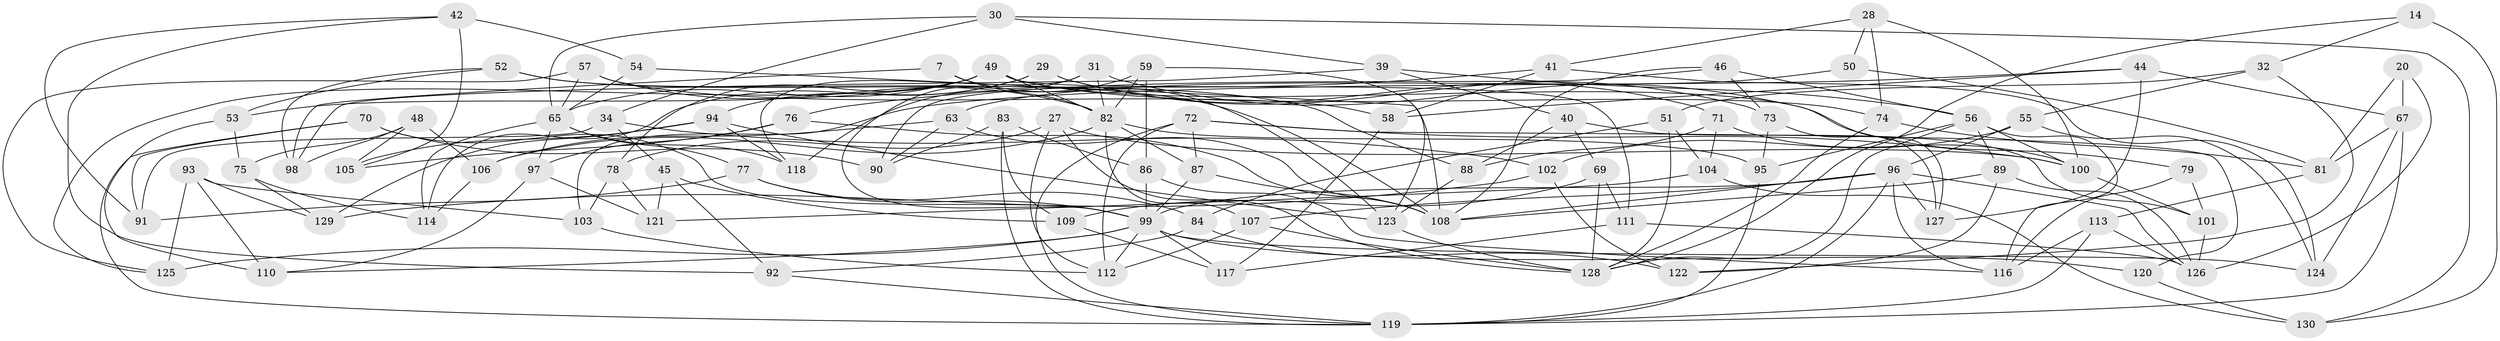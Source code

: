 // original degree distribution, {4: 1.0}
// Generated by graph-tools (version 1.1) at 2025/03/03/04/25 22:03:07]
// undirected, 91 vertices, 204 edges
graph export_dot {
graph [start="1"]
  node [color=gray90,style=filled];
  7;
  14;
  20;
  27;
  28;
  29;
  30;
  31;
  32;
  34;
  39;
  40;
  41;
  42 [super="+36"];
  44;
  45;
  46;
  48;
  49 [super="+38"];
  50;
  51;
  52;
  53;
  54;
  55;
  56 [super="+19+22"];
  57;
  58;
  59 [super="+6"];
  63;
  65 [super="+13+43"];
  67 [super="+8"];
  69;
  70;
  71;
  72 [super="+61"];
  73;
  74;
  75;
  76;
  77;
  78;
  79;
  81 [super="+17"];
  82 [super="+80"];
  83;
  84;
  86 [super="+60"];
  87;
  88;
  89;
  90;
  91;
  92;
  93;
  94 [super="+25"];
  95;
  96 [super="+15+37+62"];
  97;
  98;
  99 [super="+18+47+85"];
  100 [super="+26"];
  101 [super="+33"];
  102;
  103;
  104;
  105 [super="+35"];
  106;
  107;
  108 [super="+64"];
  109;
  110;
  111;
  112 [super="+10"];
  113;
  114;
  116 [super="+68"];
  117;
  118;
  119 [super="+9"];
  120;
  121;
  122;
  123 [super="+1"];
  124;
  125;
  126 [super="+115"];
  127;
  128 [super="+16"];
  129;
  130 [super="+21"];
  7 -- 123 [weight=2];
  7 -- 98;
  7 -- 82;
  14 -- 130 [weight=2];
  14 -- 128;
  14 -- 32;
  20 -- 67 [weight=2];
  20 -- 81;
  20 -- 126;
  27 -- 78;
  27 -- 112;
  27 -- 100;
  27 -- 128;
  28 -- 100;
  28 -- 74;
  28 -- 50;
  28 -- 41;
  29 -- 73;
  29 -- 94;
  29 -- 114;
  29 -- 71;
  30 -- 34;
  30 -- 39;
  30 -- 130;
  30 -- 65;
  31 -- 127;
  31 -- 118;
  31 -- 82;
  31 -- 99;
  32 -- 51;
  32 -- 122;
  32 -- 55;
  34 -- 102;
  34 -- 91;
  34 -- 45;
  39 -- 98;
  39 -- 40;
  39 -- 56;
  40 -- 88;
  40 -- 69;
  40 -- 101;
  41 -- 124;
  41 -- 76;
  41 -- 58;
  42 -- 54 [weight=2];
  42 -- 92;
  42 -- 105 [weight=2];
  42 -- 91;
  44 -- 67;
  44 -- 127;
  44 -- 103;
  44 -- 58;
  45 -- 121;
  45 -- 109;
  45 -- 92;
  46 -- 90;
  46 -- 73;
  46 -- 108;
  46 -- 56;
  48 -- 105;
  48 -- 75;
  48 -- 98;
  48 -- 106;
  49 -- 53;
  49 -- 125;
  49 -- 82;
  49 -- 79;
  49 -- 74;
  49 -- 78;
  49 -- 111;
  49 -- 65;
  50 -- 81 [weight=2];
  50 -- 63;
  51 -- 128;
  51 -- 84;
  51 -- 104;
  52 -- 88;
  52 -- 98;
  52 -- 53;
  52 -- 108;
  53 -- 110;
  53 -- 75;
  54 -- 65;
  54 -- 108;
  55 -- 102;
  55 -- 124;
  55 -- 96;
  56 -- 89;
  56 -- 128;
  56 -- 95;
  56 -- 116 [weight=2];
  56 -- 100;
  57 -- 58;
  57 -- 125;
  57 -- 82;
  57 -- 65;
  58 -- 117;
  59 -- 118;
  59 -- 82 [weight=2];
  59 -- 123;
  59 -- 86 [weight=2];
  63 -- 90;
  63 -- 106;
  63 -- 108;
  65 -- 118;
  65 -- 77;
  65 -- 114;
  65 -- 97;
  67 -- 124;
  67 -- 81;
  67 -- 119;
  69 -- 111;
  69 -- 109;
  69 -- 128;
  70 -- 91;
  70 -- 90;
  70 -- 119;
  70 -- 99;
  71 -- 104;
  71 -- 88;
  71 -- 100;
  72 -- 112 [weight=2];
  72 -- 120;
  72 -- 119;
  72 -- 100;
  72 -- 87;
  73 -- 95;
  73 -- 127;
  74 -- 81;
  74 -- 128;
  75 -- 114;
  75 -- 129;
  76 -- 97;
  76 -- 105;
  76 -- 108;
  77 -- 84;
  77 -- 91;
  77 -- 99;
  78 -- 103;
  78 -- 121;
  79 -- 101 [weight=2];
  79 -- 116;
  81 -- 113;
  82 -- 106;
  82 -- 107;
  82 -- 87;
  82 -- 95;
  83 -- 119;
  83 -- 90;
  83 -- 109;
  83 -- 86;
  84 -- 92;
  84 -- 122;
  86 -- 99 [weight=2];
  86 -- 116;
  87 -- 108;
  87 -- 99;
  88 -- 123;
  89 -- 126;
  89 -- 108;
  89 -- 122;
  92 -- 119;
  93 -- 110;
  93 -- 129;
  93 -- 125;
  93 -- 103;
  94 -- 118;
  94 -- 105 [weight=2];
  94 -- 129;
  94 -- 123;
  95 -- 119;
  96 -- 127;
  96 -- 108;
  96 -- 119;
  96 -- 107;
  96 -- 126 [weight=2];
  96 -- 99 [weight=2];
  96 -- 116;
  97 -- 121;
  97 -- 110;
  99 -- 110;
  99 -- 112;
  99 -- 124;
  99 -- 117;
  99 -- 120;
  99 -- 125;
  100 -- 101;
  101 -- 126 [weight=2];
  102 -- 129;
  102 -- 122;
  103 -- 112;
  104 -- 130;
  104 -- 121;
  106 -- 114;
  107 -- 128;
  107 -- 112;
  109 -- 117;
  111 -- 117;
  111 -- 126;
  113 -- 116;
  113 -- 126;
  113 -- 119;
  120 -- 130 [weight=2];
  123 -- 128;
}
